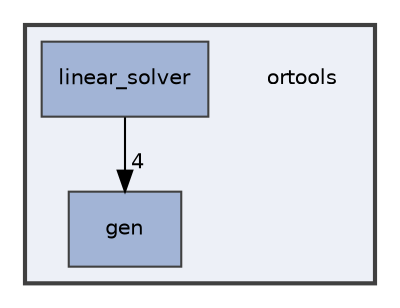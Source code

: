 digraph "ortools"
{
 // LATEX_PDF_SIZE
  edge [fontname="Helvetica",fontsize="10",labelfontname="Helvetica",labelfontsize="10"];
  node [fontname="Helvetica",fontsize="10",shape=record];
  compound=true
  subgraph clusterdir_a7cc1eeded8f693d0da6c729bc88c45a {
    graph [ bgcolor="#edf0f7", pencolor="grey25", style="filled,bold,", label="", fontname="Helvetica", fontsize="10", URL="dir_a7cc1eeded8f693d0da6c729bc88c45a.html"]
    dir_a7cc1eeded8f693d0da6c729bc88c45a [shape=plaintext, label="ortools"];
  dir_b2c6d49957bf5d0c7726edb4b829cd4d [shape=box, label="gen", style="filled,", fillcolor="#a2b4d6", color="grey25", URL="dir_b2c6d49957bf5d0c7726edb4b829cd4d.html"];
  dir_4d3a5a688e4550f3d7725aaa5ab9c27b [shape=box, label="linear_solver", style="filled,", fillcolor="#a2b4d6", color="grey25", URL="dir_4d3a5a688e4550f3d7725aaa5ab9c27b.html"];
  }
  dir_4d3a5a688e4550f3d7725aaa5ab9c27b->dir_b2c6d49957bf5d0c7726edb4b829cd4d [headlabel="4", labeldistance=1.5 headhref="dir_000002_000000.html"];
}
